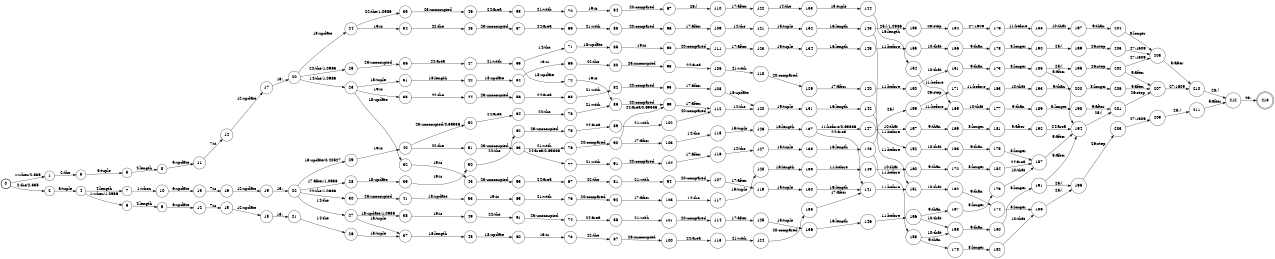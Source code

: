 digraph FST {
rankdir = LR;
size = "8.5,11";
label = "";
center = 1;
orientation = Portrait;
ranksep = "0.4";
nodesep = "0.25";
0 [label = "0", shape = circle, style = bold, fontsize = 14]
	0 -> 1 [label = "1:when/2.335", fontsize = 14];
	0 -> 2 [label = "2:the/2.335", fontsize = 14];
1 [label = "1", shape = circle, style = solid, fontsize = 14]
	1 -> 3 [label = "2:the", fontsize = 14];
2 [label = "2", shape = circle, style = solid, fontsize = 14]
	2 -> 4 [label = "3:tuple", fontsize = 14];
3 [label = "3", shape = circle, style = solid, fontsize = 14]
	3 -> 5 [label = "3:tuple", fontsize = 14];
4 [label = "4", shape = circle, style = solid, fontsize = 14]
	4 -> 6 [label = "1:when/1.0986", fontsize = 14];
	4 -> 7 [label = "4:length", fontsize = 14];
5 [label = "5", shape = circle, style = solid, fontsize = 14]
	5 -> 8 [label = "4:length", fontsize = 14];
6 [label = "6", shape = circle, style = solid, fontsize = 14]
	6 -> 9 [label = "4:length", fontsize = 14];
7 [label = "7", shape = circle, style = solid, fontsize = 14]
	7 -> 10 [label = "1:when", fontsize = 14];
8 [label = "8", shape = circle, style = solid, fontsize = 14]
	8 -> 11 [label = "6:update", fontsize = 14];
9 [label = "9", shape = circle, style = solid, fontsize = 14]
	9 -> 12 [label = "6:update", fontsize = 14];
10 [label = "10", shape = circle, style = solid, fontsize = 14]
	10 -> 13 [label = "6:update", fontsize = 14];
11 [label = "11", shape = circle, style = solid, fontsize = 14]
	11 -> 14 [label = "7:is", fontsize = 14];
12 [label = "12", shape = circle, style = solid, fontsize = 14]
	12 -> 15 [label = "7:is", fontsize = 14];
13 [label = "13", shape = circle, style = solid, fontsize = 14]
	13 -> 16 [label = "7:is", fontsize = 14];
14 [label = "14", shape = circle, style = solid, fontsize = 14]
	14 -> 17 [label = "12:update", fontsize = 14];
15 [label = "15", shape = circle, style = solid, fontsize = 14]
	15 -> 18 [label = "12:update", fontsize = 14];
16 [label = "16", shape = circle, style = solid, fontsize = 14]
	16 -> 19 [label = "12:update", fontsize = 14];
17 [label = "17", shape = circle, style = solid, fontsize = 14]
	17 -> 20 [label = "13:,", fontsize = 14];
18 [label = "18", shape = circle, style = solid, fontsize = 14]
	18 -> 21 [label = "13:,", fontsize = 14];
19 [label = "19", shape = circle, style = solid, fontsize = 14]
	19 -> 22 [label = "13:,", fontsize = 14];
20 [label = "20", shape = circle, style = solid, fontsize = 14]
	20 -> 23 [label = "14:the/1.0986", fontsize = 14];
	20 -> 25 [label = "22:the/1.0986", fontsize = 14];
	20 -> 24 [label = "18:update", fontsize = 14];
21 [label = "21", shape = circle, style = solid, fontsize = 14]
	21 -> 26 [label = "14:the", fontsize = 14];
22 [label = "22", shape = circle, style = solid, fontsize = 14]
	22 -> 27 [label = "14:the", fontsize = 14];
	22 -> 30 [label = "22:the/1.0986", fontsize = 14];
	22 -> 29 [label = "18:update/0.40527", fontsize = 14];
	22 -> 28 [label = "17:after/1.0986", fontsize = 14];
23 [label = "23", shape = circle, style = solid, fontsize = 14]
	23 -> 31 [label = "15:tuple", fontsize = 14];
	23 -> 32 [label = "18:update", fontsize = 14];
	23 -> 33 [label = "19:is", fontsize = 14];
24 [label = "24", shape = circle, style = solid, fontsize = 14]
	24 -> 35 [label = "22:the/1.0986", fontsize = 14];
	24 -> 34 [label = "19:is", fontsize = 14];
25 [label = "25", shape = circle, style = solid, fontsize = 14]
	25 -> 36 [label = "23:unoccupied", fontsize = 14];
26 [label = "26", shape = circle, style = solid, fontsize = 14]
	26 -> 37 [label = "15:tuple", fontsize = 14];
27 [label = "27", shape = circle, style = solid, fontsize = 14]
	27 -> 37 [label = "15:tuple", fontsize = 14];
	27 -> 38 [label = "18:update/1.0986", fontsize = 14];
28 [label = "28", shape = circle, style = solid, fontsize = 14]
	28 -> 39 [label = "18:update", fontsize = 14];
29 [label = "29", shape = circle, style = solid, fontsize = 14]
	29 -> 40 [label = "19:is", fontsize = 14];
30 [label = "30", shape = circle, style = solid, fontsize = 14]
	30 -> 41 [label = "23:unoccupied", fontsize = 14];
31 [label = "31", shape = circle, style = solid, fontsize = 14]
	31 -> 42 [label = "16:length", fontsize = 14];
32 [label = "32", shape = circle, style = solid, fontsize = 14]
	32 -> 43 [label = "19:is", fontsize = 14];
33 [label = "33", shape = circle, style = solid, fontsize = 14]
	33 -> 44 [label = "22:the", fontsize = 14];
34 [label = "34", shape = circle, style = solid, fontsize = 14]
	34 -> 45 [label = "22:the", fontsize = 14];
35 [label = "35", shape = circle, style = solid, fontsize = 14]
	35 -> 46 [label = "23:unoccupied", fontsize = 14];
36 [label = "36", shape = circle, style = solid, fontsize = 14]
	36 -> 47 [label = "24:area", fontsize = 14];
37 [label = "37", shape = circle, style = solid, fontsize = 14]
	37 -> 48 [label = "16:length", fontsize = 14];
38 [label = "38", shape = circle, style = solid, fontsize = 14]
	38 -> 49 [label = "19:is", fontsize = 14];
39 [label = "39", shape = circle, style = solid, fontsize = 14]
	39 -> 50 [label = "19:is", fontsize = 14];
40 [label = "40", shape = circle, style = solid, fontsize = 14]
	40 -> 51 [label = "22:the", fontsize = 14];
	40 -> 52 [label = "23:unoccupied/0.69336", fontsize = 14];
41 [label = "41", shape = circle, style = solid, fontsize = 14]
	41 -> 53 [label = "18:update", fontsize = 14];
42 [label = "42", shape = circle, style = solid, fontsize = 14]
	42 -> 54 [label = "18:update", fontsize = 14];
43 [label = "43", shape = circle, style = solid, fontsize = 14]
	43 -> 55 [label = "23:unoccupied", fontsize = 14];
44 [label = "44", shape = circle, style = solid, fontsize = 14]
	44 -> 56 [label = "23:unoccupied", fontsize = 14];
45 [label = "45", shape = circle, style = solid, fontsize = 14]
	45 -> 57 [label = "23:unoccupied", fontsize = 14];
46 [label = "46", shape = circle, style = solid, fontsize = 14]
	46 -> 58 [label = "24:area", fontsize = 14];
47 [label = "47", shape = circle, style = solid, fontsize = 14]
	47 -> 59 [label = "21:with", fontsize = 14];
48 [label = "48", shape = circle, style = solid, fontsize = 14]
	48 -> 60 [label = "18:update", fontsize = 14];
49 [label = "49", shape = circle, style = solid, fontsize = 14]
	49 -> 61 [label = "22:the", fontsize = 14];
50 [label = "50", shape = circle, style = solid, fontsize = 14]
	50 -> 62 [label = "22:the", fontsize = 14];
51 [label = "51", shape = circle, style = solid, fontsize = 14]
	51 -> 63 [label = "23:unoccupied", fontsize = 14];
52 [label = "52", shape = circle, style = solid, fontsize = 14]
	52 -> 64 [label = "24:area", fontsize = 14];
53 [label = "53", shape = circle, style = solid, fontsize = 14]
	53 -> 65 [label = "19:is", fontsize = 14];
54 [label = "54", shape = circle, style = solid, fontsize = 14]
	54 -> 66 [label = "19:is", fontsize = 14];
55 [label = "55", shape = circle, style = solid, fontsize = 14]
	55 -> 67 [label = "24:area", fontsize = 14];
56 [label = "56", shape = circle, style = solid, fontsize = 14]
	56 -> 68 [label = "24:area", fontsize = 14];
57 [label = "57", shape = circle, style = solid, fontsize = 14]
	57 -> 69 [label = "24:area", fontsize = 14];
58 [label = "58", shape = circle, style = solid, fontsize = 14]
	58 -> 70 [label = "21:with", fontsize = 14];
59 [label = "59", shape = circle, style = solid, fontsize = 14]
	59 -> 71 [label = "14:the", fontsize = 14];
	59 -> 72 [label = "18:update", fontsize = 14];
60 [label = "60", shape = circle, style = solid, fontsize = 14]
	60 -> 73 [label = "19:is", fontsize = 14];
61 [label = "61", shape = circle, style = solid, fontsize = 14]
	61 -> 74 [label = "23:unoccupied", fontsize = 14];
62 [label = "62", shape = circle, style = solid, fontsize = 14]
	62 -> 75 [label = "23:unoccupied", fontsize = 14];
63 [label = "63", shape = circle, style = solid, fontsize = 14]
	63 -> 76 [label = "21:with", fontsize = 14];
	63 -> 77 [label = "24:area/0.69336", fontsize = 14];
64 [label = "64", shape = circle, style = solid, fontsize = 14]
	64 -> 78 [label = "22:the", fontsize = 14];
65 [label = "65", shape = circle, style = solid, fontsize = 14]
	65 -> 79 [label = "21:with", fontsize = 14];
66 [label = "66", shape = circle, style = solid, fontsize = 14]
	66 -> 80 [label = "22:the", fontsize = 14];
67 [label = "67", shape = circle, style = solid, fontsize = 14]
	67 -> 81 [label = "22:the", fontsize = 14];
68 [label = "68", shape = circle, style = solid, fontsize = 14]
	68 -> 82 [label = "21:with", fontsize = 14];
69 [label = "69", shape = circle, style = solid, fontsize = 14]
	69 -> 83 [label = "21:with", fontsize = 14];
70 [label = "70", shape = circle, style = solid, fontsize = 14]
	70 -> 84 [label = "19:is", fontsize = 14];
71 [label = "71", shape = circle, style = solid, fontsize = 14]
	71 -> 85 [label = "18:update", fontsize = 14];
72 [label = "72", shape = circle, style = solid, fontsize = 14]
	72 -> 86 [label = "19:is", fontsize = 14];
73 [label = "73", shape = circle, style = solid, fontsize = 14]
	73 -> 87 [label = "22:the", fontsize = 14];
74 [label = "74", shape = circle, style = solid, fontsize = 14]
	74 -> 88 [label = "24:area", fontsize = 14];
75 [label = "75", shape = circle, style = solid, fontsize = 14]
	75 -> 89 [label = "24:area", fontsize = 14];
76 [label = "76", shape = circle, style = solid, fontsize = 14]
	76 -> 90 [label = "20:compared", fontsize = 14];
77 [label = "77", shape = circle, style = solid, fontsize = 14]
	77 -> 91 [label = "21:with", fontsize = 14];
78 [label = "78", shape = circle, style = solid, fontsize = 14]
	78 -> 86 [label = "21:with", fontsize = 14];
79 [label = "79", shape = circle, style = solid, fontsize = 14]
	79 -> 92 [label = "20:compared", fontsize = 14];
80 [label = "80", shape = circle, style = solid, fontsize = 14]
	80 -> 93 [label = "23:unoccupied", fontsize = 14];
81 [label = "81", shape = circle, style = solid, fontsize = 14]
	81 -> 94 [label = "21:with", fontsize = 14];
82 [label = "82", shape = circle, style = solid, fontsize = 14]
	82 -> 95 [label = "20:compared", fontsize = 14];
83 [label = "83", shape = circle, style = solid, fontsize = 14]
	83 -> 96 [label = "20:compared", fontsize = 14];
84 [label = "84", shape = circle, style = solid, fontsize = 14]
	84 -> 97 [label = "20:compared", fontsize = 14];
85 [label = "85", shape = circle, style = solid, fontsize = 14]
	85 -> 98 [label = "19:is", fontsize = 14];
86 [label = "86", shape = circle, style = solid, fontsize = 14]
	86 -> 99 [label = "20:compared", fontsize = 14];
87 [label = "87", shape = circle, style = solid, fontsize = 14]
	87 -> 100 [label = "23:unoccupied", fontsize = 14];
88 [label = "88", shape = circle, style = solid, fontsize = 14]
	88 -> 101 [label = "21:with", fontsize = 14];
89 [label = "89", shape = circle, style = solid, fontsize = 14]
	89 -> 102 [label = "21:with", fontsize = 14];
90 [label = "90", shape = circle, style = solid, fontsize = 14]
	90 -> 103 [label = "17:after", fontsize = 14];
	90 -> 99 [label = "24:area/0.69336", fontsize = 14];
91 [label = "91", shape = circle, style = solid, fontsize = 14]
	91 -> 104 [label = "20:compared", fontsize = 14];
92 [label = "92", shape = circle, style = solid, fontsize = 14]
	92 -> 105 [label = "17:after", fontsize = 14];
93 [label = "93", shape = circle, style = solid, fontsize = 14]
	93 -> 106 [label = "24:area", fontsize = 14];
94 [label = "94", shape = circle, style = solid, fontsize = 14]
	94 -> 107 [label = "20:compared", fontsize = 14];
95 [label = "95", shape = circle, style = solid, fontsize = 14]
	95 -> 108 [label = "17:after", fontsize = 14];
96 [label = "96", shape = circle, style = solid, fontsize = 14]
	96 -> 109 [label = "17:after", fontsize = 14];
97 [label = "97", shape = circle, style = solid, fontsize = 14]
	97 -> 110 [label = "25:(", fontsize = 14];
98 [label = "98", shape = circle, style = solid, fontsize = 14]
	98 -> 111 [label = "20:compared", fontsize = 14];
99 [label = "99", shape = circle, style = solid, fontsize = 14]
	99 -> 112 [label = "17:after", fontsize = 14];
100 [label = "100", shape = circle, style = solid, fontsize = 14]
	100 -> 113 [label = "24:area", fontsize = 14];
101 [label = "101", shape = circle, style = solid, fontsize = 14]
	101 -> 114 [label = "20:compared", fontsize = 14];
102 [label = "102", shape = circle, style = solid, fontsize = 14]
	102 -> 112 [label = "20:compared", fontsize = 14];
103 [label = "103", shape = circle, style = solid, fontsize = 14]
	103 -> 115 [label = "14:the", fontsize = 14];
104 [label = "104", shape = circle, style = solid, fontsize = 14]
	104 -> 116 [label = "17:after", fontsize = 14];
105 [label = "105", shape = circle, style = solid, fontsize = 14]
	105 -> 117 [label = "14:the", fontsize = 14];
106 [label = "106", shape = circle, style = solid, fontsize = 14]
	106 -> 118 [label = "21:with", fontsize = 14];
107 [label = "107", shape = circle, style = solid, fontsize = 14]
	107 -> 119 [label = "17:after", fontsize = 14];
108 [label = "108", shape = circle, style = solid, fontsize = 14]
	108 -> 120 [label = "18:update", fontsize = 14];
109 [label = "109", shape = circle, style = solid, fontsize = 14]
	109 -> 121 [label = "14:the", fontsize = 14];
110 [label = "110", shape = circle, style = solid, fontsize = 14]
	110 -> 122 [label = "17:after", fontsize = 14];
111 [label = "111", shape = circle, style = solid, fontsize = 14]
	111 -> 123 [label = "17:after", fontsize = 14];
112 [label = "112", shape = circle, style = solid, fontsize = 14]
	112 -> 120 [label = "14:the", fontsize = 14];
113 [label = "113", shape = circle, style = solid, fontsize = 14]
	113 -> 124 [label = "21:with", fontsize = 14];
114 [label = "114", shape = circle, style = solid, fontsize = 14]
	114 -> 125 [label = "17:after", fontsize = 14];
115 [label = "115", shape = circle, style = solid, fontsize = 14]
	115 -> 126 [label = "15:tuple", fontsize = 14];
116 [label = "116", shape = circle, style = solid, fontsize = 14]
	116 -> 127 [label = "14:the", fontsize = 14];
117 [label = "117", shape = circle, style = solid, fontsize = 14]
	117 -> 128 [label = "15:tuple", fontsize = 14];
118 [label = "118", shape = circle, style = solid, fontsize = 14]
	118 -> 129 [label = "20:compared", fontsize = 14];
119 [label = "119", shape = circle, style = solid, fontsize = 14]
	119 -> 130 [label = "15:tuple", fontsize = 14];
120 [label = "120", shape = circle, style = solid, fontsize = 14]
	120 -> 131 [label = "15:tuple", fontsize = 14];
121 [label = "121", shape = circle, style = solid, fontsize = 14]
	121 -> 132 [label = "15:tuple", fontsize = 14];
122 [label = "122", shape = circle, style = solid, fontsize = 14]
	122 -> 133 [label = "14:the", fontsize = 14];
123 [label = "123", shape = circle, style = solid, fontsize = 14]
	123 -> 134 [label = "15:tuple", fontsize = 14];
124 [label = "124", shape = circle, style = solid, fontsize = 14]
	124 -> 135 [label = "20:compared", fontsize = 14];
125 [label = "125", shape = circle, style = solid, fontsize = 14]
	125 -> 136 [label = "15:tuple", fontsize = 14];
126 [label = "126", shape = circle, style = solid, fontsize = 14]
	126 -> 137 [label = "16:length", fontsize = 14];
127 [label = "127", shape = circle, style = solid, fontsize = 14]
	127 -> 138 [label = "15:tuple", fontsize = 14];
128 [label = "128", shape = circle, style = solid, fontsize = 14]
	128 -> 139 [label = "16:length", fontsize = 14];
129 [label = "129", shape = circle, style = solid, fontsize = 14]
	129 -> 140 [label = "17:after", fontsize = 14];
130 [label = "130", shape = circle, style = solid, fontsize = 14]
	130 -> 141 [label = "16:length", fontsize = 14];
131 [label = "131", shape = circle, style = solid, fontsize = 14]
	131 -> 142 [label = "16:length", fontsize = 14];
132 [label = "132", shape = circle, style = solid, fontsize = 14]
	132 -> 143 [label = "16:length", fontsize = 14];
133 [label = "133", shape = circle, style = solid, fontsize = 14]
	133 -> 144 [label = "15:tuple", fontsize = 14];
134 [label = "134", shape = circle, style = solid, fontsize = 14]
	134 -> 145 [label = "16:length", fontsize = 14];
135 [label = "135", shape = circle, style = solid, fontsize = 14]
	135 -> 141 [label = "17:after", fontsize = 14];
136 [label = "136", shape = circle, style = solid, fontsize = 14]
	136 -> 146 [label = "16:length", fontsize = 14];
137 [label = "137", shape = circle, style = solid, fontsize = 14]
	137 -> 147 [label = "11:before/0.69336", fontsize = 14];
	137 -> 141 [label = "24:area", fontsize = 14];
138 [label = "138", shape = circle, style = solid, fontsize = 14]
	138 -> 148 [label = "16:length", fontsize = 14];
139 [label = "139", shape = circle, style = solid, fontsize = 14]
	139 -> 149 [label = "11:before", fontsize = 14];
140 [label = "140", shape = circle, style = solid, fontsize = 14]
	140 -> 150 [label = "11:before", fontsize = 14];
141 [label = "141", shape = circle, style = solid, fontsize = 14]
	141 -> 151 [label = "11:before", fontsize = 14];
142 [label = "142", shape = circle, style = solid, fontsize = 14]
	142 -> 152 [label = "11:before", fontsize = 14];
143 [label = "143", shape = circle, style = solid, fontsize = 14]
	143 -> 151 [label = "11:before", fontsize = 14];
	143 -> 153 [label = "25:(/1.0986", fontsize = 14];
144 [label = "144", shape = circle, style = solid, fontsize = 14]
	144 -> 154 [label = "16:length", fontsize = 14];
145 [label = "145", shape = circle, style = solid, fontsize = 14]
	145 -> 155 [label = "11:before", fontsize = 14];
146 [label = "146", shape = circle, style = solid, fontsize = 14]
	146 -> 156 [label = "11:before", fontsize = 14];
147 [label = "147", shape = circle, style = solid, fontsize = 14]
	147 -> 157 [label = "10:that", fontsize = 14];
148 [label = "148", shape = circle, style = solid, fontsize = 14]
	148 -> 158 [label = "11:before", fontsize = 14];
	148 -> 159 [label = "25:(", fontsize = 14];
149 [label = "149", shape = circle, style = solid, fontsize = 14]
	149 -> 160 [label = "10:that", fontsize = 14];
150 [label = "150", shape = circle, style = solid, fontsize = 14]
	150 -> 161 [label = "10:that", fontsize = 14];
151 [label = "151", shape = circle, style = solid, fontsize = 14]
	151 -> 162 [label = "10:that", fontsize = 14];
152 [label = "152", shape = circle, style = solid, fontsize = 14]
	152 -> 163 [label = "10:that", fontsize = 14];
153 [label = "153", shape = circle, style = solid, fontsize = 14]
	153 -> 164 [label = "26:step", fontsize = 14];
154 [label = "154", shape = circle, style = solid, fontsize = 14]
	154 -> 165 [label = "11:before", fontsize = 14];
155 [label = "155", shape = circle, style = solid, fontsize = 14]
	155 -> 166 [label = "10:that", fontsize = 14];
156 [label = "156", shape = circle, style = solid, fontsize = 14]
	156 -> 167 [label = "9:than", fontsize = 14];
	156 -> 168 [label = "10:that", fontsize = 14];
157 [label = "157", shape = circle, style = solid, fontsize = 14]
	157 -> 169 [label = "9:than", fontsize = 14];
158 [label = "158", shape = circle, style = solid, fontsize = 14]
	158 -> 170 [label = "9:than", fontsize = 14];
	158 -> 168 [label = "10:that", fontsize = 14];
159 [label = "159", shape = circle, style = solid, fontsize = 14]
	159 -> 165 [label = "11:before", fontsize = 14];
	159 -> 171 [label = "26:step", fontsize = 14];
160 [label = "160", shape = circle, style = solid, fontsize = 14]
	160 -> 172 [label = "9:than", fontsize = 14];
161 [label = "161", shape = circle, style = solid, fontsize = 14]
	161 -> 173 [label = "9:than", fontsize = 14];
162 [label = "162", shape = circle, style = solid, fontsize = 14]
	162 -> 174 [label = "9:than", fontsize = 14];
163 [label = "163", shape = circle, style = solid, fontsize = 14]
	163 -> 175 [label = "9:than", fontsize = 14];
164 [label = "164", shape = circle, style = solid, fontsize = 14]
	164 -> 176 [label = "27:1609", fontsize = 14];
165 [label = "165", shape = circle, style = solid, fontsize = 14]
	165 -> 177 [label = "10:that", fontsize = 14];
166 [label = "166", shape = circle, style = solid, fontsize = 14]
	166 -> 178 [label = "9:than", fontsize = 14];
167 [label = "167", shape = circle, style = solid, fontsize = 14]
	167 -> 179 [label = "8:longer", fontsize = 14];
168 [label = "168", shape = circle, style = solid, fontsize = 14]
	168 -> 180 [label = "9:than", fontsize = 14];
169 [label = "169", shape = circle, style = solid, fontsize = 14]
	169 -> 181 [label = "8:longer", fontsize = 14];
170 [label = "170", shape = circle, style = solid, fontsize = 14]
	170 -> 182 [label = "8:longer", fontsize = 14];
171 [label = "171", shape = circle, style = solid, fontsize = 14]
	171 -> 183 [label = "11:before", fontsize = 14];
172 [label = "172", shape = circle, style = solid, fontsize = 14]
	172 -> 184 [label = "8:longer", fontsize = 14];
173 [label = "173", shape = circle, style = solid, fontsize = 14]
	173 -> 185 [label = "8:longer", fontsize = 14];
174 [label = "174", shape = circle, style = solid, fontsize = 14]
	174 -> 186 [label = "8:longer", fontsize = 14];
175 [label = "175", shape = circle, style = solid, fontsize = 14]
	175 -> 187 [label = "8:longer", fontsize = 14];
176 [label = "176", shape = circle, style = solid, fontsize = 14]
	176 -> 188 [label = "11:before", fontsize = 14];
177 [label = "177", shape = circle, style = solid, fontsize = 14]
	177 -> 189 [label = "9:than", fontsize = 14];
178 [label = "178", shape = circle, style = solid, fontsize = 14]
	178 -> 190 [label = "8:longer", fontsize = 14];
179 [label = "179", shape = circle, style = solid, fontsize = 14]
	179 -> 187 [label = "10:that", fontsize = 14];
180 [label = "180", shape = circle, style = solid, fontsize = 14]
	180 -> 191 [label = "8:longer", fontsize = 14];
181 [label = "181", shape = circle, style = solid, fontsize = 14]
	181 -> 192 [label = "5:after", fontsize = 14];
182 [label = "182", shape = circle, style = solid, fontsize = 14]
	182 -> 186 [label = "10:that", fontsize = 14];
183 [label = "183", shape = circle, style = solid, fontsize = 14]
	183 -> 193 [label = "10:that", fontsize = 14];
184 [label = "184", shape = circle, style = solid, fontsize = 14]
	184 -> 187 [label = "24:area", fontsize = 14];
185 [label = "185", shape = circle, style = solid, fontsize = 14]
	185 -> 194 [label = "5:after", fontsize = 14];
	185 -> 195 [label = "25:(", fontsize = 14];
186 [label = "186", shape = circle, style = solid, fontsize = 14]
	186 -> 196 [label = "25:(", fontsize = 14];
187 [label = "187", shape = circle, style = solid, fontsize = 14]
	187 -> 194 [label = "5:after", fontsize = 14];
188 [label = "188", shape = circle, style = solid, fontsize = 14]
	188 -> 197 [label = "10:that", fontsize = 14];
189 [label = "189", shape = circle, style = solid, fontsize = 14]
	189 -> 198 [label = "8:longer", fontsize = 14];
190 [label = "190", shape = circle, style = solid, fontsize = 14]
	190 -> 199 [label = "25:(", fontsize = 14];
191 [label = "191", shape = circle, style = solid, fontsize = 14]
	191 -> 194 [label = "5:after", fontsize = 14];
	191 -> 196 [label = "25:(", fontsize = 14];
192 [label = "192", shape = circle, style = solid, fontsize = 14]
	192 -> 194 [label = "24:area", fontsize = 14];
193 [label = "193", shape = circle, style = solid, fontsize = 14]
	193 -> 200 [label = "9:than", fontsize = 14];
194 [label = "194", shape = circle, style = solid, fontsize = 14]
	194 -> 201 [label = "25:(", fontsize = 14];
195 [label = "195", shape = circle, style = solid, fontsize = 14]
	195 -> 202 [label = "26:step", fontsize = 14];
196 [label = "196", shape = circle, style = solid, fontsize = 14]
	196 -> 203 [label = "26:step", fontsize = 14];
197 [label = "197", shape = circle, style = solid, fontsize = 14]
	197 -> 204 [label = "9:than", fontsize = 14];
198 [label = "198", shape = circle, style = solid, fontsize = 14]
	198 -> 201 [label = "5:after", fontsize = 14];
199 [label = "199", shape = circle, style = solid, fontsize = 14]
	199 -> 205 [label = "26:step", fontsize = 14];
200 [label = "200", shape = circle, style = solid, fontsize = 14]
	200 -> 206 [label = "8:longer", fontsize = 14];
201 [label = "201", shape = circle, style = solid, fontsize = 14]
	201 -> 207 [label = "26:step", fontsize = 14];
202 [label = "202", shape = circle, style = solid, fontsize = 14]
	202 -> 207 [label = "5:after", fontsize = 14];
	202 -> 208 [label = "27:1609", fontsize = 14];
203 [label = "203", shape = circle, style = solid, fontsize = 14]
	203 -> 209 [label = "27:1609", fontsize = 14];
204 [label = "204", shape = circle, style = solid, fontsize = 14]
	204 -> 208 [label = "8:longer", fontsize = 14];
205 [label = "205", shape = circle, style = solid, fontsize = 14]
	205 -> 208 [label = "27:1609", fontsize = 14];
206 [label = "206", shape = circle, style = solid, fontsize = 14]
	206 -> 207 [label = "5:after", fontsize = 14];
207 [label = "207", shape = circle, style = solid, fontsize = 14]
	207 -> 210 [label = "27:1609", fontsize = 14];
208 [label = "208", shape = circle, style = solid, fontsize = 14]
	208 -> 210 [label = "5:after", fontsize = 14];
209 [label = "209", shape = circle, style = solid, fontsize = 14]
	209 -> 211 [label = "28:)", fontsize = 14];
210 [label = "210", shape = circle, style = solid, fontsize = 14]
	210 -> 212 [label = "28:)", fontsize = 14];
211 [label = "211", shape = circle, style = solid, fontsize = 14]
	211 -> 212 [label = "5:after", fontsize = 14];
212 [label = "212", shape = circle, style = solid, fontsize = 14]
	212 -> 213 [label = "29:.", fontsize = 14];
213 [label = "213", shape = doublecircle, style = solid, fontsize = 14]
}
